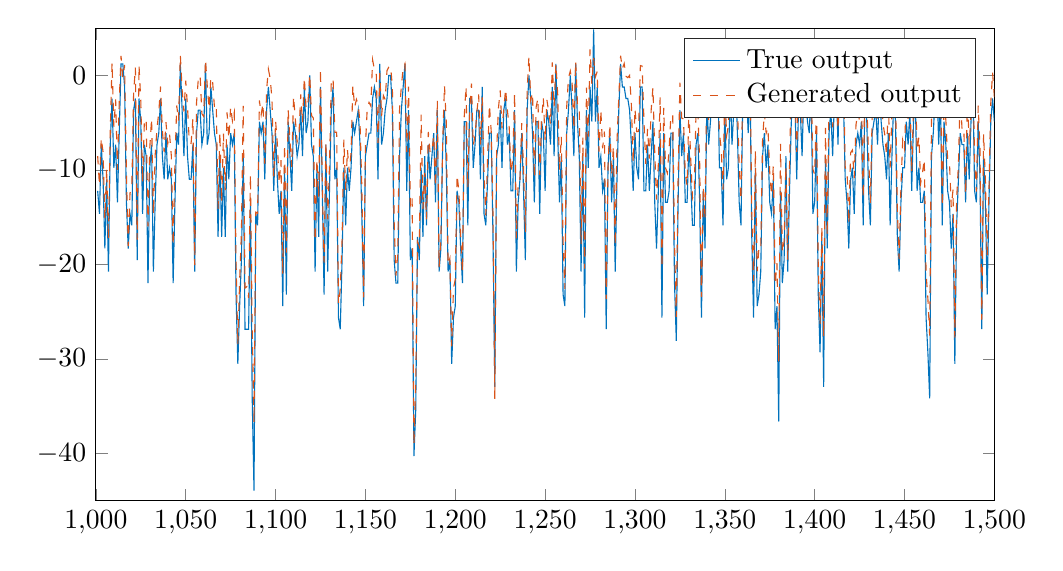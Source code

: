 % This file was created by matlab2tikz.
%
\definecolor{mycolor1}{rgb}{0.0,0.447,0.741}%
\definecolor{mycolor2}{rgb}{0.85,0.325,0.098}%
%
\begin{tikzpicture}

\begin{axis}[%
width=11.411cm,
height=6cm,
at={(0cm,0cm)},
scale only axis,
xmin=1000,
xmax=1500,
ymin=-45,
ymax=5,
axis background/.style={fill=white},
legend style={legend cell align=left, align=left, draw=white!15!black}
]
\addplot [color=mycolor1]
  table[row sep=crcr]{%
1001	-12.207\\
1002	-14.648\\
1003	-7.324\\
1004	-10.986\\
1005	-18.311\\
1006	-10.986\\
1007	-20.752\\
1008	-7.324\\
1009	-2.441\\
1010	-9.766\\
1011	-7.324\\
1012	-13.428\\
1013	-6.104\\
1014	1.221\\
1015	1.221\\
1016	-1.221\\
1017	-13.428\\
1018	-18.311\\
1019	-14.648\\
1020	-15.869\\
1021	-3.662\\
1022	-2.441\\
1023	-19.531\\
1024	-2.441\\
1025	-4.883\\
1026	-14.648\\
1027	-7.324\\
1028	-8.545\\
1029	-21.973\\
1030	-9.766\\
1031	-7.324\\
1032	-20.752\\
1033	-13.428\\
1034	-7.324\\
1035	-6.104\\
1036	-2.441\\
1037	-8.545\\
1038	-10.986\\
1039	-6.104\\
1040	-10.986\\
1041	-9.766\\
1042	-10.986\\
1043	-21.973\\
1044	-13.428\\
1045	-6.104\\
1046	-7.324\\
1047	1.221\\
1048	-3.662\\
1049	-8.545\\
1050	-2.441\\
1051	-8.545\\
1052	-10.986\\
1053	-10.986\\
1054	-7.324\\
1055	-20.752\\
1056	-6.104\\
1057	-3.662\\
1058	-3.662\\
1059	-7.324\\
1060	-6.104\\
1061	1.221\\
1062	-7.324\\
1063	-6.104\\
1064	-1.221\\
1065	-3.662\\
1066	-6.104\\
1067	-7.324\\
1068	-17.09\\
1069	-8.545\\
1070	-17.09\\
1071	-9.766\\
1072	-17.09\\
1073	-7.324\\
1074	-10.986\\
1075	-6.104\\
1076	-7.324\\
1077	-6.104\\
1078	-23.193\\
1079	-30.518\\
1080	-24.414\\
1081	-19.531\\
1082	-8.545\\
1083	-26.855\\
1084	-26.855\\
1085	-26.855\\
1086	-13.428\\
1087	-34.18\\
1088	-43.945\\
1089	-14.648\\
1090	-15.869\\
1091	-4.883\\
1092	-6.104\\
1093	-4.883\\
1094	-10.986\\
1095	-3.662\\
1096	-1.221\\
1097	-3.662\\
1098	-6.104\\
1099	-12.207\\
1100	-6.104\\
1101	-10.986\\
1102	-14.648\\
1103	-12.207\\
1104	-24.414\\
1105	-9.766\\
1106	-23.193\\
1107	-4.883\\
1108	-8.545\\
1109	-12.207\\
1110	-4.883\\
1111	-6.104\\
1112	-8.545\\
1113	-7.324\\
1114	-3.662\\
1115	-8.545\\
1116	-1.221\\
1117	-6.104\\
1118	-4.883\\
1119	0\\
1120	-7.324\\
1121	-8.545\\
1122	-20.752\\
1123	-9.766\\
1124	-17.09\\
1125	-1.221\\
1126	-12.207\\
1127	-23.193\\
1128	-7.324\\
1129	-20.752\\
1130	-12.207\\
1131	-3.662\\
1132	-1.221\\
1133	-10.986\\
1134	-9.766\\
1135	-25.635\\
1136	-26.855\\
1137	-19.531\\
1138	-9.766\\
1139	-15.869\\
1140	-9.766\\
1141	-12.207\\
1142	-9.766\\
1143	-4.883\\
1144	-6.104\\
1145	-4.883\\
1146	-3.662\\
1147	-7.324\\
1148	-14.648\\
1149	-24.414\\
1150	-8.545\\
1151	-7.324\\
1152	-6.104\\
1153	-6.104\\
1154	-2.441\\
1155	-1.221\\
1156	-2.441\\
1157	-10.986\\
1158	1.221\\
1159	-7.324\\
1160	-6.104\\
1161	-3.662\\
1162	-2.441\\
1163	0\\
1164	0\\
1165	-3.662\\
1166	-19.531\\
1167	-21.973\\
1168	-21.973\\
1169	-8.545\\
1170	-3.662\\
1171	-1.221\\
1172	1.221\\
1173	-12.207\\
1174	-3.662\\
1175	-19.531\\
1176	-18.311\\
1177	-40.283\\
1178	-35.4\\
1179	-17.09\\
1180	-19.531\\
1181	-9.766\\
1182	-17.09\\
1183	-8.545\\
1184	-15.869\\
1185	-7.324\\
1186	-10.986\\
1187	-8.545\\
1188	-6.104\\
1189	-13.428\\
1190	-3.662\\
1191	-20.752\\
1192	-18.311\\
1193	-7.324\\
1194	-3.662\\
1195	-9.766\\
1196	-20.752\\
1197	-19.531\\
1198	-30.518\\
1199	-25.635\\
1200	-24.414\\
1201	-12.207\\
1202	-13.428\\
1203	-18.311\\
1204	-21.973\\
1205	-4.883\\
1206	-4.883\\
1207	-15.869\\
1208	-2.441\\
1209	-2.441\\
1210	-9.766\\
1211	-7.324\\
1212	-3.662\\
1213	-3.662\\
1214	-10.986\\
1215	-1.221\\
1216	-14.648\\
1217	-15.869\\
1218	-10.986\\
1219	-6.104\\
1220	-6.104\\
1221	-17.09\\
1222	-32.959\\
1223	-8.545\\
1224	-7.324\\
1225	-3.662\\
1226	-9.766\\
1227	-3.662\\
1228	-2.441\\
1229	-7.324\\
1230	-6.104\\
1231	-12.207\\
1232	-12.207\\
1233	-3.662\\
1234	-20.752\\
1235	-13.428\\
1236	-10.986\\
1237	-6.104\\
1238	-12.207\\
1239	-19.531\\
1240	-3.662\\
1241	0\\
1242	-2.441\\
1243	-6.104\\
1244	-13.428\\
1245	-4.883\\
1246	-4.883\\
1247	-14.648\\
1248	-4.883\\
1249	-6.104\\
1250	-12.207\\
1251	-3.662\\
1252	-4.883\\
1253	-7.324\\
1254	-1.221\\
1255	-8.545\\
1256	1.221\\
1257	-6.104\\
1258	-13.428\\
1259	-8.545\\
1260	-23.193\\
1261	-24.414\\
1262	-6.104\\
1263	-3.662\\
1264	0\\
1265	-3.662\\
1266	-8.545\\
1267	1.221\\
1268	-4.883\\
1269	-8.545\\
1270	-20.752\\
1271	-8.545\\
1272	-25.635\\
1273	-3.662\\
1274	-9.766\\
1275	-1.221\\
1276	-4.883\\
1277	4.883\\
1278	-4.883\\
1279	-1.221\\
1280	-9.766\\
1281	-8.545\\
1282	-12.207\\
1283	-10.986\\
1284	-26.855\\
1285	-9.766\\
1286	-6.104\\
1287	-13.428\\
1288	-8.545\\
1289	-20.752\\
1290	-10.986\\
1291	-3.662\\
1292	1.221\\
1293	-1.221\\
1294	-1.221\\
1295	-2.441\\
1296	-2.441\\
1297	-3.662\\
1298	-7.324\\
1299	-12.207\\
1300	-6.104\\
1301	-9.766\\
1302	-10.986\\
1303	-1.221\\
1304	-1.221\\
1305	-12.207\\
1306	-12.207\\
1307	-7.324\\
1308	-12.207\\
1309	-8.545\\
1310	-4.883\\
1311	-13.428\\
1312	-18.311\\
1313	-12.207\\
1314	-6.104\\
1315	-25.635\\
1316	-6.104\\
1317	-13.428\\
1318	-13.428\\
1319	-12.207\\
1320	-6.104\\
1321	-6.104\\
1322	-21.973\\
1323	-28.076\\
1324	-13.428\\
1325	-3.662\\
1326	-8.545\\
1327	-6.104\\
1328	-13.428\\
1329	-13.428\\
1330	-7.324\\
1331	-10.986\\
1332	-15.869\\
1333	-15.869\\
1334	-7.324\\
1335	-6.104\\
1336	-13.428\\
1337	-25.635\\
1338	-12.207\\
1339	-18.311\\
1340	-2.441\\
1341	-7.324\\
1342	-4.883\\
1343	-1.221\\
1344	0\\
1345	1.221\\
1346	1.221\\
1347	-9.766\\
1348	-9.766\\
1349	-15.869\\
1350	-3.662\\
1351	-10.986\\
1352	-9.766\\
1353	-1.221\\
1354	-7.324\\
1355	-3.662\\
1356	0\\
1357	-6.104\\
1358	-13.428\\
1359	-15.869\\
1360	-2.441\\
1361	-3.662\\
1362	-1.221\\
1363	-6.104\\
1364	0\\
1365	-17.09\\
1366	-25.635\\
1367	-9.766\\
1368	-24.414\\
1369	-23.193\\
1370	-20.752\\
1371	-8.545\\
1372	-6.104\\
1373	-9.766\\
1374	-7.324\\
1375	-13.428\\
1376	-14.648\\
1377	-10.986\\
1378	-26.855\\
1379	-24.414\\
1380	-36.621\\
1381	-12.207\\
1382	-21.973\\
1383	-19.531\\
1384	-8.545\\
1385	-20.752\\
1386	-12.207\\
1387	-4.883\\
1388	-1.221\\
1389	-2.441\\
1390	-10.986\\
1391	-3.662\\
1392	-3.662\\
1393	-8.545\\
1394	-1.221\\
1395	-2.441\\
1396	-4.883\\
1397	-6.104\\
1398	-1.221\\
1399	-14.648\\
1400	-13.428\\
1401	-6.104\\
1402	-23.193\\
1403	-29.297\\
1404	-17.09\\
1405	-32.959\\
1406	-8.545\\
1407	-18.311\\
1408	-6.104\\
1409	-3.662\\
1410	-8.545\\
1411	-2.441\\
1412	-1.221\\
1413	-7.324\\
1414	2.441\\
1415	0\\
1416	-2.441\\
1417	-10.986\\
1418	-13.428\\
1419	-18.311\\
1420	-10.986\\
1421	-9.766\\
1422	-14.648\\
1423	-7.324\\
1424	-6.104\\
1425	-7.324\\
1426	-4.883\\
1427	-15.869\\
1428	-1.221\\
1429	-4.883\\
1430	-12.207\\
1431	-15.869\\
1432	-6.104\\
1433	-4.883\\
1434	-3.662\\
1435	-7.324\\
1436	-1.221\\
1437	-4.883\\
1438	-7.324\\
1439	-8.545\\
1440	-10.986\\
1441	-6.104\\
1442	-15.869\\
1443	-8.545\\
1444	-2.441\\
1445	-4.883\\
1446	-17.09\\
1447	-20.752\\
1448	-13.428\\
1449	-9.766\\
1450	-9.766\\
1451	-4.883\\
1452	-7.324\\
1453	-3.662\\
1454	-12.207\\
1455	-4.883\\
1456	-2.441\\
1457	-12.207\\
1458	-9.766\\
1459	-13.428\\
1460	-13.428\\
1461	-12.207\\
1462	-25.635\\
1463	-29.297\\
1464	-34.18\\
1465	-8.545\\
1466	-6.104\\
1467	-2.441\\
1468	0\\
1469	-7.324\\
1470	-2.441\\
1471	-15.869\\
1472	-4.883\\
1473	-7.324\\
1474	-12.207\\
1475	-13.428\\
1476	-18.311\\
1477	-14.648\\
1478	-30.518\\
1479	-15.869\\
1480	-10.986\\
1481	-6.104\\
1482	-7.324\\
1483	-7.324\\
1484	-13.428\\
1485	-6.104\\
1486	-10.986\\
1487	-4.883\\
1488	0\\
1489	-12.207\\
1490	-13.428\\
1491	-4.883\\
1492	-10.986\\
1493	-26.855\\
1494	-8.545\\
1495	-13.428\\
1496	-23.193\\
1497	-13.428\\
1498	-4.883\\
1499	-2.441\\
1500	-4.883\\
};
\addlegendentry{True output}

\addplot [color=mycolor2, dashed]
  table[row sep=crcr]{%
1001	-8.525\\
1002	-11.643\\
1003	-6.609\\
1004	-8.116\\
1005	-15.191\\
1006	-9.769\\
1007	-17.323\\
1008	-5.987\\
1009	1.387\\
1010	-5.425\\
1011	-2.534\\
1012	-9.988\\
1013	-2.786\\
1014	2.076\\
1015	-0.259\\
1016	1.115\\
1017	-10.441\\
1018	-18.049\\
1019	-12.436\\
1020	-12.022\\
1021	-1.905\\
1022	0.84\\
1023	-17.381\\
1024	1.101\\
1025	-2.675\\
1026	-11.283\\
1027	-4.771\\
1028	-4.592\\
1029	-15.979\\
1030	-7.666\\
1031	-4.545\\
1032	-14.718\\
1033	-8.422\\
1034	-5.646\\
1035	-3.921\\
1036	-1.171\\
1037	-5.811\\
1038	-8.106\\
1039	-4.955\\
1040	-7.227\\
1041	-6.196\\
1042	-8.51\\
1043	-17.986\\
1044	-9.179\\
1045	-3.183\\
1046	-4.771\\
1047	2.146\\
1048	-1.524\\
1049	-3.81\\
1050	-0.554\\
1051	-3.331\\
1052	-7.077\\
1053	-7.182\\
1054	-4.552\\
1055	-20.082\\
1056	-2.922\\
1057	-0.37\\
1058	0.028\\
1059	-4.047\\
1060	-4.341\\
1061	1.681\\
1062	-1.129\\
1063	-3.527\\
1064	-0.18\\
1065	-0.748\\
1066	-3.39\\
1067	-3.091\\
1068	-14.131\\
1069	-6.002\\
1070	-13.454\\
1071	-6.16\\
1072	-12.129\\
1073	-3.907\\
1074	-6.681\\
1075	-3.319\\
1076	-4.826\\
1077	-3.914\\
1078	-19.683\\
1079	-28.463\\
1080	-21.725\\
1081	-16.592\\
1082	-3.209\\
1083	-22.497\\
1084	-22.348\\
1085	-23.56\\
1086	-10.489\\
1087	-26.775\\
1088	-36.756\\
1089	-14.458\\
1090	-14.592\\
1091	-2.65\\
1092	-4.128\\
1093	-2.949\\
1094	-9.326\\
1095	-1.537\\
1096	0.669\\
1097	-0.321\\
1098	-2.489\\
1099	-10.747\\
1100	-4.787\\
1101	-7.241\\
1102	-11.402\\
1103	-8.973\\
1104	-21.044\\
1105	-7.298\\
1106	-18.76\\
1107	-3.586\\
1108	-6.917\\
1109	-9.659\\
1110	-2.196\\
1111	-4.646\\
1112	-7.03\\
1113	-6.333\\
1114	-2.016\\
1115	-4.995\\
1116	-0.193\\
1117	-3.506\\
1118	-2.966\\
1119	0.117\\
1120	-4.238\\
1121	-4.497\\
1122	-17.517\\
1123	-8.873\\
1124	-12.883\\
1125	0.717\\
1126	-11.466\\
1127	-19.795\\
1128	-7.028\\
1129	-15.222\\
1130	-9.576\\
1131	-0.542\\
1132	-0.287\\
1133	-6.024\\
1134	-6.011\\
1135	-24.184\\
1136	-22.561\\
1137	-17.494\\
1138	-6.795\\
1139	-12.177\\
1140	-7.878\\
1141	-10.248\\
1142	-8.223\\
1143	-1.062\\
1144	-3.367\\
1145	-2.532\\
1146	-3.119\\
1147	-4.996\\
1148	-11.8\\
1149	-23.491\\
1150	-7.513\\
1151	-3.504\\
1152	-2.851\\
1153	-3.237\\
1154	1.64\\
1155	0.64\\
1156	0.453\\
1157	-7.162\\
1158	0.257\\
1159	-4.304\\
1160	-2.126\\
1161	-2.549\\
1162	0.5\\
1163	0.884\\
1164	0.996\\
1165	-1.185\\
1166	-15.592\\
1167	-21.177\\
1168	-18.937\\
1169	-3.529\\
1170	-1.172\\
1171	0.822\\
1172	1.251\\
1173	-8.102\\
1174	-1.178\\
1175	-13.715\\
1176	-12.882\\
1177	-39.133\\
1178	-32.589\\
1179	-17.59\\
1180	-18.119\\
1181	-4.157\\
1182	-14.147\\
1183	-10.321\\
1184	-15.22\\
1185	-5.986\\
1186	-8.178\\
1187	-8.055\\
1188	-6.388\\
1189	-11.815\\
1190	-2.621\\
1191	-20.277\\
1192	-17.305\\
1193	-7.038\\
1194	-1.059\\
1195	-4.964\\
1196	-19.997\\
1197	-19.361\\
1198	-28.661\\
1199	-22.511\\
1200	-21.57\\
1201	-10.512\\
1202	-12.23\\
1203	-16.952\\
1204	-20.863\\
1205	-4.321\\
1206	-1.146\\
1207	-11.866\\
1208	-3.731\\
1209	-0.854\\
1210	-7.382\\
1211	-6.361\\
1212	-3.945\\
1213	-2.004\\
1214	-7.311\\
1215	-2.23\\
1216	-10.388\\
1217	-14.812\\
1218	-8.671\\
1219	-3.105\\
1220	-5.907\\
1221	-14.693\\
1222	-34.238\\
1223	-8.083\\
1224	-3.519\\
1225	-1.581\\
1226	-5.581\\
1227	-3.558\\
1228	-1.413\\
1229	-3.674\\
1230	-5.447\\
1231	-10.287\\
1232	-8.939\\
1233	-1.817\\
1234	-17.248\\
1235	-11.276\\
1236	-11.044\\
1237	-5.052\\
1238	-9.906\\
1239	-16.601\\
1240	-1.487\\
1241	2.013\\
1242	-2.607\\
1243	-1.793\\
1244	-10.847\\
1245	-3.358\\
1246	-2.415\\
1247	-10.525\\
1248	-4.846\\
1249	-2.322\\
1250	-6.947\\
1251	-2.592\\
1252	-3.868\\
1253	-5.168\\
1254	1.377\\
1255	-3.355\\
1256	1.252\\
1257	-1.983\\
1258	-9.987\\
1259	-6.473\\
1260	-17.557\\
1261	-22.587\\
1262	-3.342\\
1263	-0.248\\
1264	0.469\\
1265	-0.705\\
1266	-5.672\\
1267	1.527\\
1268	-3.031\\
1269	-3.151\\
1270	-17.864\\
1271	-6.592\\
1272	-20.43\\
1273	-1.278\\
1274	-6.483\\
1275	2.752\\
1276	-0.888\\
1277	1.844\\
1278	-0.133\\
1279	0.427\\
1280	-8.052\\
1281	-3.644\\
1282	-7.71\\
1283	-5.934\\
1284	-23.668\\
1285	-9.644\\
1286	-5.154\\
1287	-10.561\\
1288	-7.461\\
1289	-18.049\\
1290	-6.956\\
1291	-2.322\\
1292	2.083\\
1293	0.72\\
1294	1.265\\
1295	-0.076\\
1296	-0.233\\
1297	0.013\\
1298	-3.096\\
1299	-9.262\\
1300	-3.532\\
1301	-5.942\\
1302	-5.913\\
1303	1.048\\
1304	0.991\\
1305	-4.795\\
1306	-9.363\\
1307	-5.65\\
1308	-8.803\\
1309	-3.702\\
1310	-1.266\\
1311	-8.129\\
1312	-13.131\\
1313	-9.404\\
1314	-2.31\\
1315	-20.397\\
1316	-3.427\\
1317	-9.778\\
1318	-10.333\\
1319	-7.752\\
1320	-4.178\\
1321	-4.195\\
1322	-17.658\\
1323	-25.556\\
1324	-10.787\\
1325	-0.761\\
1326	-4.499\\
1327	-4.611\\
1328	-10.396\\
1329	-11.666\\
1330	-3.625\\
1331	-8.725\\
1332	-12.979\\
1333	-12.322\\
1334	-3.526\\
1335	-3.928\\
1336	-9.054\\
1337	-23.436\\
1338	-11.732\\
1339	-15.258\\
1340	0.248\\
1341	-4.985\\
1342	-3.462\\
1343	0.704\\
1344	1.078\\
1345	0.922\\
1346	1.279\\
1347	-6.181\\
1348	-7.756\\
1349	-12.08\\
1350	-1.403\\
1351	-6.367\\
1352	-5.309\\
1353	0.727\\
1354	-3.056\\
1355	-0.532\\
1356	0.213\\
1357	-3.07\\
1358	-9.525\\
1359	-13.193\\
1360	-0.045\\
1361	-1.182\\
1362	0.467\\
1363	-2.628\\
1364	1.478\\
1365	-14.565\\
1366	-21.728\\
1367	-7.987\\
1368	-20.729\\
1369	-18.216\\
1370	-18.407\\
1371	-6.888\\
1372	-3.888\\
1373	-6.103\\
1374	-5.529\\
1375	-10.281\\
1376	-12.686\\
1377	-9.536\\
1378	-22.164\\
1379	-19.858\\
1380	-30.272\\
1381	-7.249\\
1382	-18.746\\
1383	-17.551\\
1384	-9.578\\
1385	-19.536\\
1386	-9.68\\
1387	-0.481\\
1388	0.871\\
1389	-1.253\\
1390	-8.096\\
1391	-1.606\\
1392	-1.14\\
1393	-5.074\\
1394	0.239\\
1395	-0.105\\
1396	-2.419\\
1397	-1.858\\
1398	0.107\\
1399	-9.94\\
1400	-10.472\\
1401	-3.13\\
1402	-20.388\\
1403	-26.366\\
1404	-15.955\\
1405	-27.652\\
1406	-5.537\\
1407	-16.97\\
1408	-1.646\\
1409	-0.22\\
1410	-5.504\\
1411	-0.83\\
1412	-0.912\\
1413	-5.759\\
1414	2.251\\
1415	0.461\\
1416	0.706\\
1417	-9.78\\
1418	-9.986\\
1419	-15.713\\
1420	-8.176\\
1421	-7.892\\
1422	-10.872\\
1423	-5.215\\
1424	-3.872\\
1425	-4.796\\
1426	-1.794\\
1427	-13.019\\
1428	0.207\\
1429	-3.033\\
1430	-8.387\\
1431	-13.487\\
1432	-4.159\\
1433	-3.253\\
1434	-1.642\\
1435	-4.566\\
1436	0.733\\
1437	-1.313\\
1438	-5.131\\
1439	-6.251\\
1440	-8.465\\
1441	-2.619\\
1442	-9.752\\
1443	-3.883\\
1444	0.55\\
1445	-2.318\\
1446	-14.221\\
1447	-19.423\\
1448	-11.793\\
1449	-6.854\\
1450	-7.776\\
1451	-2.24\\
1452	-5.003\\
1453	-1.355\\
1454	-10.281\\
1455	-3.265\\
1456	-0.484\\
1457	-7.928\\
1458	-6.513\\
1459	-11.395\\
1460	-10.292\\
1461	-8.856\\
1462	-20.998\\
1463	-23.594\\
1464	-27.542\\
1465	-4.792\\
1466	0.114\\
1467	1.06\\
1468	1.335\\
1469	-2.498\\
1470	0.308\\
1471	-13.885\\
1472	-2.806\\
1473	-4.72\\
1474	-8.882\\
1475	-9.114\\
1476	-13.918\\
1477	-12.088\\
1478	-27.747\\
1479	-13.074\\
1480	-9.424\\
1481	-1.667\\
1482	-5.714\\
1483	-5.596\\
1484	-12.552\\
1485	-2.145\\
1486	-7.316\\
1487	-4.098\\
1488	1.407\\
1489	-9.185\\
1490	-12.291\\
1491	-3.197\\
1492	-7.777\\
1493	-25.843\\
1494	-6.206\\
1495	-11.014\\
1496	-19.186\\
1497	-11.958\\
1498	-2.931\\
1499	0.298\\
1500	-2.285\\
};
\addlegendentry{Generated output}

\end{axis}
\end{tikzpicture}%